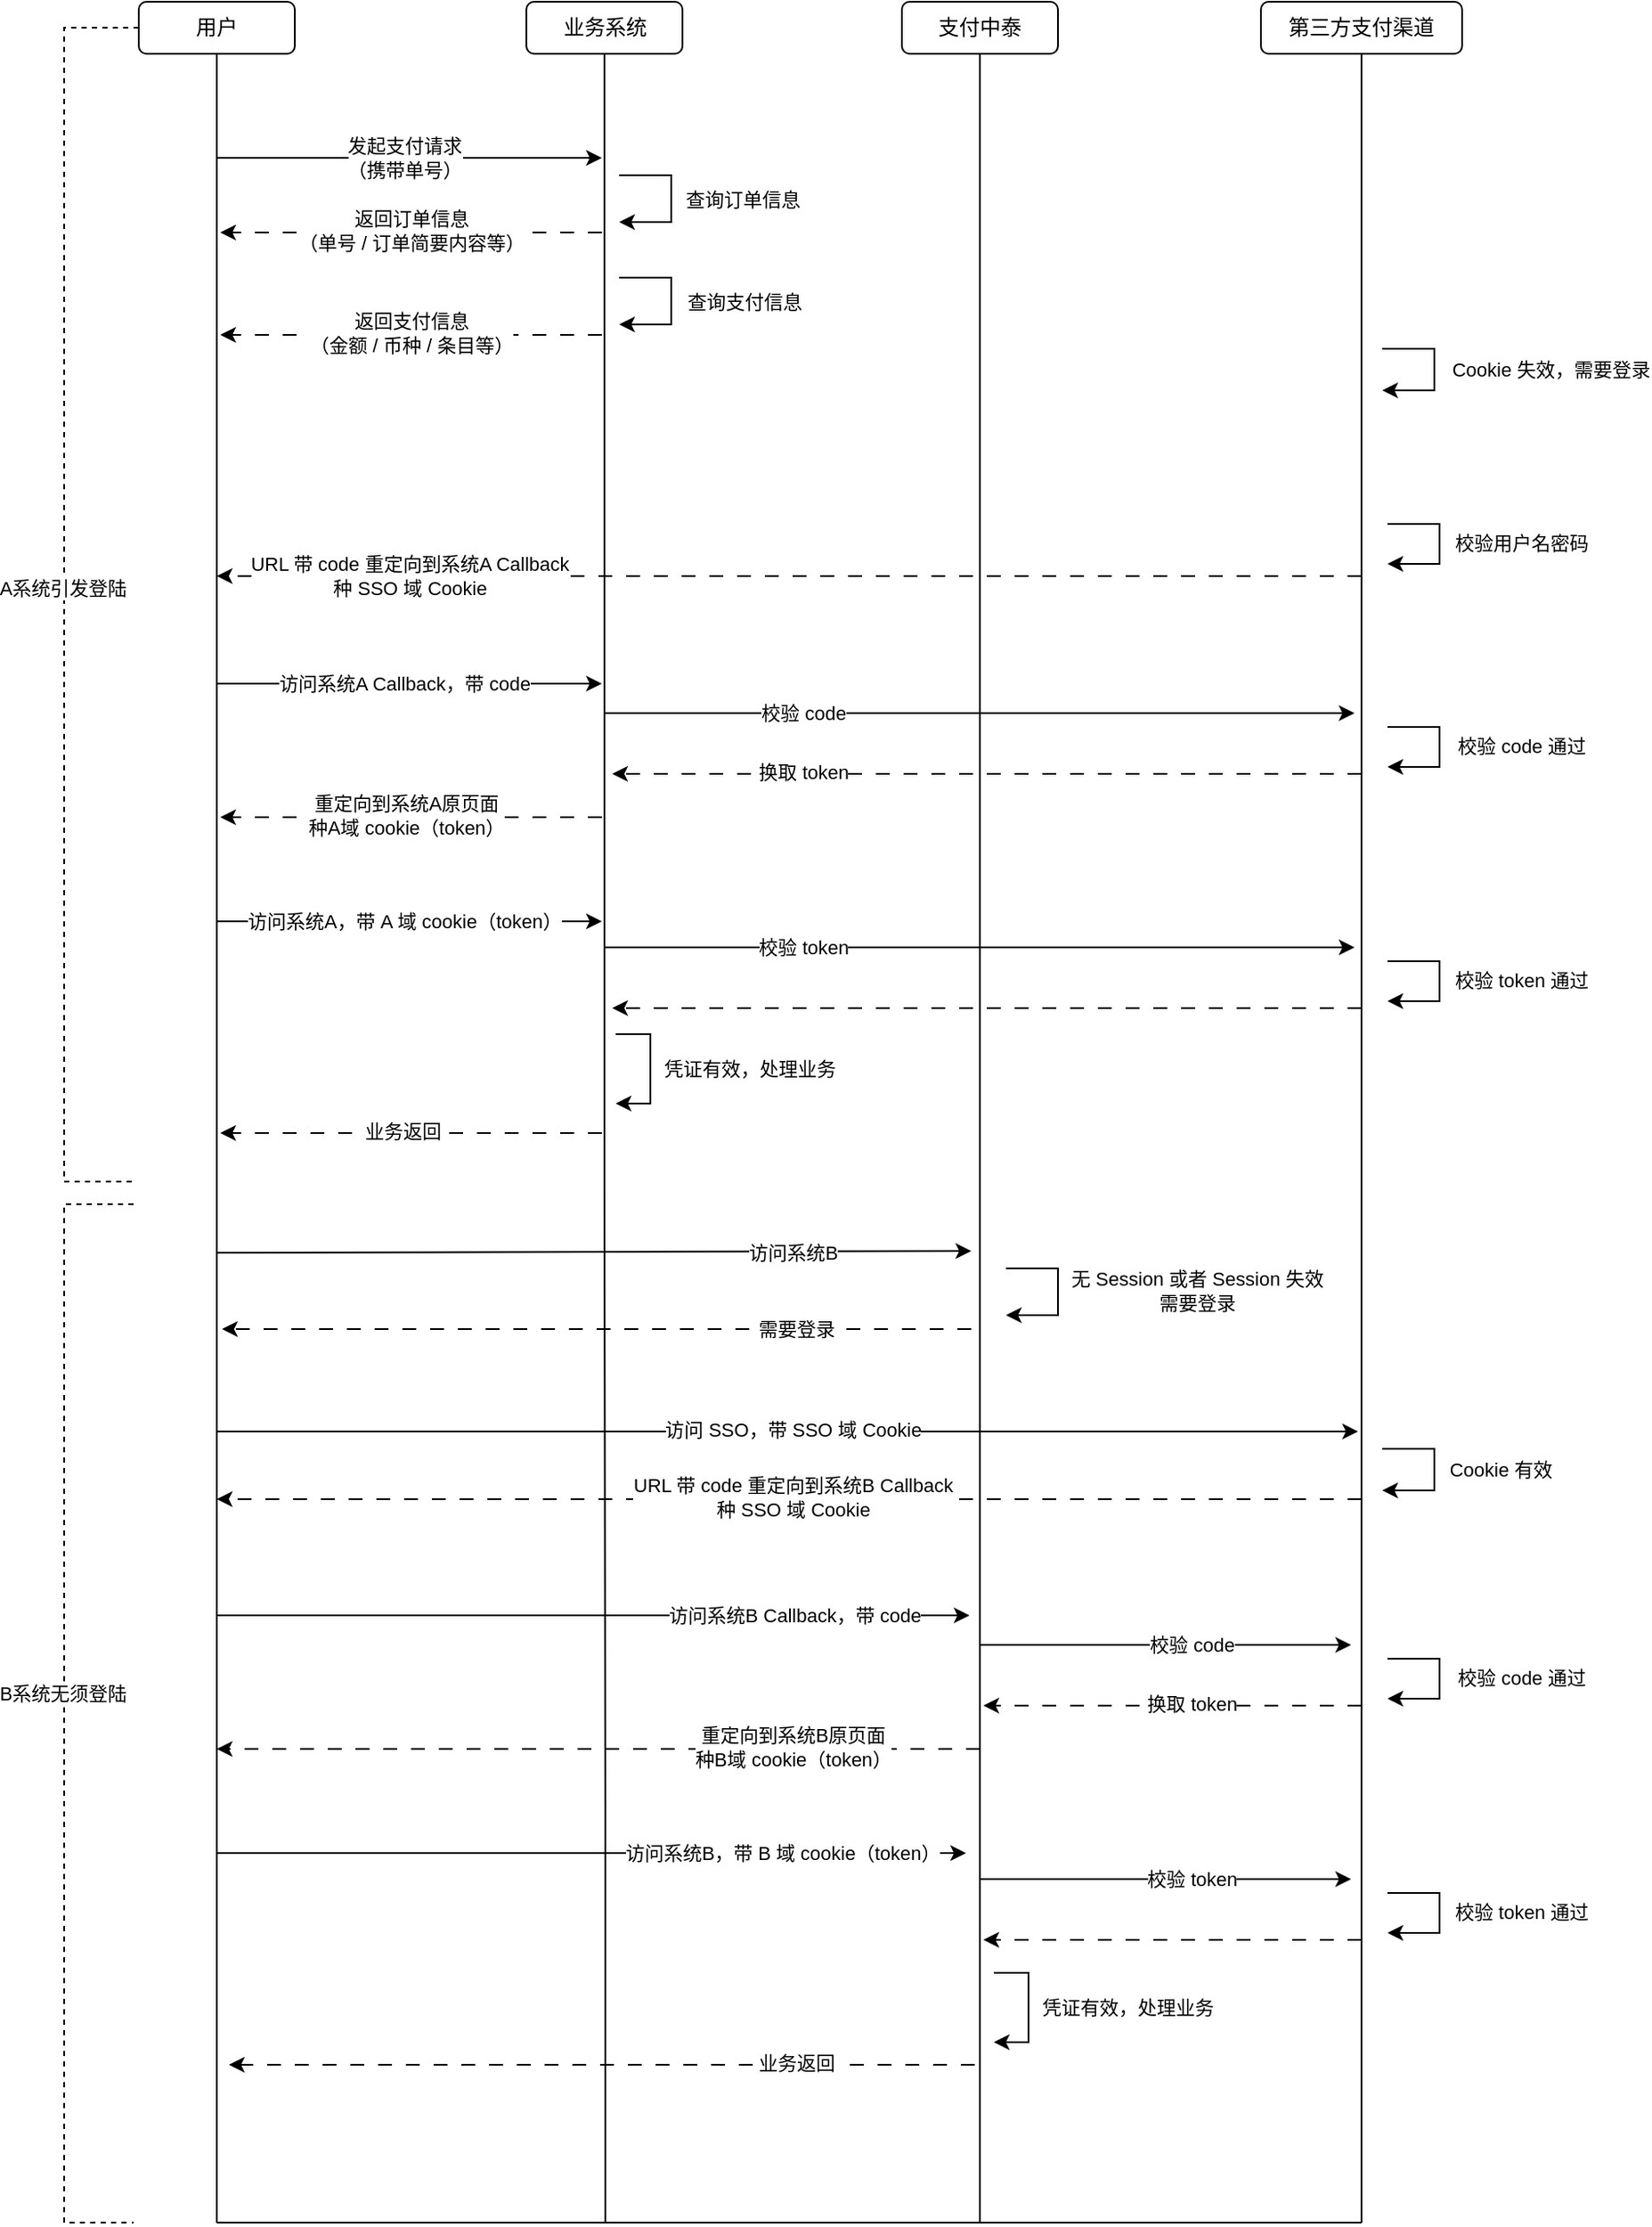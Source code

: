 <mxfile version="26.0.15">
  <diagram name="第 1 页" id="jCKyARXtS3_KU_H70kB-">
    <mxGraphModel dx="663" dy="406" grid="1" gridSize="10" guides="1" tooltips="1" connect="1" arrows="1" fold="1" page="1" pageScale="1" pageWidth="827" pageHeight="1169" math="0" shadow="0">
      <root>
        <mxCell id="0" />
        <mxCell id="1" parent="0" />
        <mxCell id="vybOab_Kj2c5safNkpu3-1" style="edgeStyle=orthogonalEdgeStyle;rounded=0;orthogonalLoop=1;jettySize=auto;html=1;exitX=0.5;exitY=1;exitDx=0;exitDy=0;endArrow=none;endFill=0;" edge="1" parent="1" source="vybOab_Kj2c5safNkpu3-4">
          <mxGeometry relative="1" as="geometry">
            <mxPoint x="528" y="1760" as="targetPoint" />
          </mxGeometry>
        </mxCell>
        <mxCell id="vybOab_Kj2c5safNkpu3-2" style="edgeStyle=orthogonalEdgeStyle;rounded=0;orthogonalLoop=1;jettySize=auto;html=1;strokeColor=default;dashed=1;startArrow=none;startFill=0;endArrow=none;endFill=0;" edge="1" parent="1" source="vybOab_Kj2c5safNkpu3-4">
          <mxGeometry relative="1" as="geometry">
            <mxPoint x="480" y="1160" as="targetPoint" />
            <Array as="points">
              <mxPoint x="440" y="495" />
              <mxPoint x="440" y="1160" />
            </Array>
          </mxGeometry>
        </mxCell>
        <mxCell id="vybOab_Kj2c5safNkpu3-3" value="A系统引发登陆" style="edgeLabel;html=1;align=center;verticalAlign=middle;resizable=0;points=[];" vertex="1" connectable="0" parent="vybOab_Kj2c5safNkpu3-2">
          <mxGeometry x="-0.055" y="-1" relative="1" as="geometry">
            <mxPoint y="12" as="offset" />
          </mxGeometry>
        </mxCell>
        <mxCell id="vybOab_Kj2c5safNkpu3-4" value="用户" style="rounded=1;whiteSpace=wrap;html=1;" vertex="1" parent="1">
          <mxGeometry x="483" y="480" width="90" height="30" as="geometry" />
        </mxCell>
        <mxCell id="vybOab_Kj2c5safNkpu3-5" style="edgeStyle=orthogonalEdgeStyle;rounded=0;orthogonalLoop=1;jettySize=auto;html=1;endArrow=none;endFill=0;" edge="1" parent="1" source="vybOab_Kj2c5safNkpu3-6">
          <mxGeometry relative="1" as="geometry">
            <mxPoint x="752" y="1760" as="targetPoint" />
            <Array as="points">
              <mxPoint x="752" y="1160" />
              <mxPoint x="752" y="1160" />
              <mxPoint x="752" y="1518" />
            </Array>
          </mxGeometry>
        </mxCell>
        <mxCell id="vybOab_Kj2c5safNkpu3-6" value="业务系统" style="rounded=1;whiteSpace=wrap;html=1;" vertex="1" parent="1">
          <mxGeometry x="706.5" y="480" width="90" height="30" as="geometry" />
        </mxCell>
        <mxCell id="vybOab_Kj2c5safNkpu3-7" style="edgeStyle=orthogonalEdgeStyle;rounded=0;orthogonalLoop=1;jettySize=auto;html=1;endArrow=none;endFill=0;" edge="1" parent="1" source="vybOab_Kj2c5safNkpu3-8">
          <mxGeometry relative="1" as="geometry">
            <mxPoint x="968" y="1760" as="targetPoint" />
          </mxGeometry>
        </mxCell>
        <mxCell id="vybOab_Kj2c5safNkpu3-8" value="支付中泰" style="rounded=1;whiteSpace=wrap;html=1;" vertex="1" parent="1">
          <mxGeometry x="923" y="480" width="90" height="30" as="geometry" />
        </mxCell>
        <mxCell id="vybOab_Kj2c5safNkpu3-9" style="edgeStyle=orthogonalEdgeStyle;rounded=0;orthogonalLoop=1;jettySize=auto;html=1;endArrow=none;endFill=0;" edge="1" parent="1" source="vybOab_Kj2c5safNkpu3-10">
          <mxGeometry relative="1" as="geometry">
            <mxPoint x="1188" y="1760" as="targetPoint" />
          </mxGeometry>
        </mxCell>
        <mxCell id="vybOab_Kj2c5safNkpu3-10" value="第三方支付渠道" style="rounded=1;whiteSpace=wrap;html=1;" vertex="1" parent="1">
          <mxGeometry x="1130" y="480" width="116" height="30" as="geometry" />
        </mxCell>
        <mxCell id="vybOab_Kj2c5safNkpu3-11" value="" style="endArrow=classic;html=1;rounded=0;" edge="1" parent="1">
          <mxGeometry width="50" height="50" relative="1" as="geometry">
            <mxPoint x="528" y="570" as="sourcePoint" />
            <mxPoint x="750" y="570" as="targetPoint" />
          </mxGeometry>
        </mxCell>
        <mxCell id="vybOab_Kj2c5safNkpu3-12" value="发起支付请求&lt;div&gt;（携带单号）&lt;/div&gt;" style="edgeLabel;html=1;align=center;verticalAlign=middle;resizable=0;points=[];" vertex="1" connectable="0" parent="vybOab_Kj2c5safNkpu3-11">
          <mxGeometry x="-0.32" y="-1" relative="1" as="geometry">
            <mxPoint x="32" y="-1" as="offset" />
          </mxGeometry>
        </mxCell>
        <mxCell id="vybOab_Kj2c5safNkpu3-13" value="" style="endArrow=classic;html=1;rounded=0;dashed=1;dashPattern=8 8;" edge="1" parent="1">
          <mxGeometry width="50" height="50" relative="1" as="geometry">
            <mxPoint x="750" y="613" as="sourcePoint" />
            <mxPoint x="530" y="613" as="targetPoint" />
          </mxGeometry>
        </mxCell>
        <mxCell id="vybOab_Kj2c5safNkpu3-14" value="返回订单信息&lt;div&gt;（单号 / 订单简要内容等）&lt;/div&gt;" style="edgeLabel;html=1;align=center;verticalAlign=middle;resizable=0;points=[];" vertex="1" connectable="0" parent="vybOab_Kj2c5safNkpu3-13">
          <mxGeometry x="-0.32" y="-1" relative="1" as="geometry">
            <mxPoint x="-35" as="offset" />
          </mxGeometry>
        </mxCell>
        <mxCell id="vybOab_Kj2c5safNkpu3-15" value="" style="endArrow=classic;html=1;rounded=0;" edge="1" parent="1">
          <mxGeometry width="50" height="50" relative="1" as="geometry">
            <mxPoint x="760" y="580" as="sourcePoint" />
            <mxPoint x="760" y="607" as="targetPoint" />
            <Array as="points">
              <mxPoint x="790" y="580" />
              <mxPoint x="790" y="597" />
              <mxPoint x="790" y="607" />
              <mxPoint x="780" y="607" />
            </Array>
          </mxGeometry>
        </mxCell>
        <mxCell id="vybOab_Kj2c5safNkpu3-16" value="查询订单信息" style="edgeLabel;html=1;align=center;verticalAlign=middle;resizable=0;points=[];" vertex="1" connectable="0" parent="vybOab_Kj2c5safNkpu3-15">
          <mxGeometry x="-0.017" y="-1" relative="1" as="geometry">
            <mxPoint x="42" y="1" as="offset" />
          </mxGeometry>
        </mxCell>
        <mxCell id="vybOab_Kj2c5safNkpu3-19" value="" style="endArrow=classic;html=1;rounded=0;" edge="1" parent="1">
          <mxGeometry width="50" height="50" relative="1" as="geometry">
            <mxPoint x="1200" y="680" as="sourcePoint" />
            <mxPoint x="1200" y="704" as="targetPoint" />
            <Array as="points">
              <mxPoint x="1230" y="680" />
              <mxPoint x="1230" y="697" />
              <mxPoint x="1230" y="704" />
              <mxPoint x="1220" y="704" />
            </Array>
          </mxGeometry>
        </mxCell>
        <mxCell id="vybOab_Kj2c5safNkpu3-20" value="Cookie 失效，需要登录" style="edgeLabel;html=1;align=center;verticalAlign=middle;resizable=0;points=[];" vertex="1" connectable="0" parent="vybOab_Kj2c5safNkpu3-19">
          <mxGeometry x="-0.017" y="-1" relative="1" as="geometry">
            <mxPoint x="68" as="offset" />
          </mxGeometry>
        </mxCell>
        <mxCell id="vybOab_Kj2c5safNkpu3-25" value="" style="endArrow=classic;html=1;rounded=0;dashed=1;dashPattern=8 8;" edge="1" parent="1">
          <mxGeometry width="50" height="50" relative="1" as="geometry">
            <mxPoint x="1188" y="811" as="sourcePoint" />
            <mxPoint x="528" y="811" as="targetPoint" />
          </mxGeometry>
        </mxCell>
        <mxCell id="vybOab_Kj2c5safNkpu3-26" value="URL 带 code 重定向到系统A Callback&lt;div&gt;种 SSO 域 Cookie&lt;/div&gt;" style="edgeLabel;html=1;align=center;verticalAlign=middle;resizable=0;points=[];" vertex="1" connectable="0" parent="vybOab_Kj2c5safNkpu3-25">
          <mxGeometry x="-0.32" y="-1" relative="1" as="geometry">
            <mxPoint x="-325" y="1" as="offset" />
          </mxGeometry>
        </mxCell>
        <mxCell id="vybOab_Kj2c5safNkpu3-27" value="" style="endArrow=classic;html=1;rounded=0;" edge="1" parent="1">
          <mxGeometry width="50" height="50" relative="1" as="geometry">
            <mxPoint x="1203" y="781" as="sourcePoint" />
            <mxPoint x="1203" y="804" as="targetPoint" />
            <Array as="points">
              <mxPoint x="1233" y="781" />
              <mxPoint x="1233" y="798" />
              <mxPoint x="1233" y="804" />
              <mxPoint x="1230" y="804" />
              <mxPoint x="1223" y="804" />
            </Array>
          </mxGeometry>
        </mxCell>
        <mxCell id="vybOab_Kj2c5safNkpu3-28" value="校验用户名密码" style="edgeLabel;html=1;align=center;verticalAlign=middle;resizable=0;points=[];" vertex="1" connectable="0" parent="vybOab_Kj2c5safNkpu3-27">
          <mxGeometry x="-0.017" y="-1" relative="1" as="geometry">
            <mxPoint x="48" as="offset" />
          </mxGeometry>
        </mxCell>
        <mxCell id="vybOab_Kj2c5safNkpu3-29" value="" style="endArrow=classic;html=1;rounded=0;" edge="1" parent="1">
          <mxGeometry width="50" height="50" relative="1" as="geometry">
            <mxPoint x="528" y="1201" as="sourcePoint" />
            <mxPoint x="963" y="1200" as="targetPoint" />
          </mxGeometry>
        </mxCell>
        <mxCell id="vybOab_Kj2c5safNkpu3-30" value="访问系统B" style="edgeLabel;html=1;align=center;verticalAlign=middle;resizable=0;points=[];" vertex="1" connectable="0" parent="vybOab_Kj2c5safNkpu3-29">
          <mxGeometry x="-0.517" relative="1" as="geometry">
            <mxPoint x="227" as="offset" />
          </mxGeometry>
        </mxCell>
        <mxCell id="vybOab_Kj2c5safNkpu3-31" value="" style="endArrow=classic;html=1;rounded=0;dashed=1;dashPattern=8 8;" edge="1" parent="1">
          <mxGeometry width="50" height="50" relative="1" as="geometry">
            <mxPoint x="963" y="1245" as="sourcePoint" />
            <mxPoint x="531" y="1245" as="targetPoint" />
          </mxGeometry>
        </mxCell>
        <mxCell id="vybOab_Kj2c5safNkpu3-32" value="需要登录" style="edgeLabel;html=1;align=center;verticalAlign=middle;resizable=0;points=[];" vertex="1" connectable="0" parent="vybOab_Kj2c5safNkpu3-31">
          <mxGeometry x="-0.32" y="-1" relative="1" as="geometry">
            <mxPoint x="46" y="1" as="offset" />
          </mxGeometry>
        </mxCell>
        <mxCell id="vybOab_Kj2c5safNkpu3-33" value="" style="endArrow=classic;html=1;rounded=0;" edge="1" parent="1">
          <mxGeometry width="50" height="50" relative="1" as="geometry">
            <mxPoint x="528" y="873" as="sourcePoint" />
            <mxPoint x="750" y="873" as="targetPoint" />
          </mxGeometry>
        </mxCell>
        <mxCell id="vybOab_Kj2c5safNkpu3-34" value="访问系统A Callback，带 code" style="edgeLabel;html=1;align=center;verticalAlign=middle;resizable=0;points=[];" vertex="1" connectable="0" parent="vybOab_Kj2c5safNkpu3-33">
          <mxGeometry x="-0.32" y="-1" relative="1" as="geometry">
            <mxPoint x="32" y="-1" as="offset" />
          </mxGeometry>
        </mxCell>
        <mxCell id="vybOab_Kj2c5safNkpu3-35" value="" style="endArrow=classic;html=1;rounded=0;" edge="1" parent="1">
          <mxGeometry width="50" height="50" relative="1" as="geometry">
            <mxPoint x="752" y="890" as="sourcePoint" />
            <mxPoint x="1184" y="890" as="targetPoint" />
          </mxGeometry>
        </mxCell>
        <mxCell id="vybOab_Kj2c5safNkpu3-36" value="校验 code" style="edgeLabel;html=1;align=center;verticalAlign=middle;resizable=0;points=[];" vertex="1" connectable="0" parent="vybOab_Kj2c5safNkpu3-35">
          <mxGeometry x="-0.32" y="-1" relative="1" as="geometry">
            <mxPoint x="-33" y="-1" as="offset" />
          </mxGeometry>
        </mxCell>
        <mxCell id="vybOab_Kj2c5safNkpu3-37" value="" style="endArrow=classic;html=1;rounded=0;dashed=1;dashPattern=8 8;" edge="1" parent="1">
          <mxGeometry width="50" height="50" relative="1" as="geometry">
            <mxPoint x="1188" y="925" as="sourcePoint" />
            <mxPoint x="756" y="925" as="targetPoint" />
          </mxGeometry>
        </mxCell>
        <mxCell id="vybOab_Kj2c5safNkpu3-38" value="换取 token" style="edgeLabel;html=1;align=center;verticalAlign=middle;resizable=0;points=[];" vertex="1" connectable="0" parent="vybOab_Kj2c5safNkpu3-37">
          <mxGeometry x="-0.32" y="-1" relative="1" as="geometry">
            <mxPoint x="-175" as="offset" />
          </mxGeometry>
        </mxCell>
        <mxCell id="vybOab_Kj2c5safNkpu3-39" value="" style="endArrow=classic;html=1;rounded=0;dashed=1;dashPattern=8 8;" edge="1" parent="1">
          <mxGeometry width="50" height="50" relative="1" as="geometry">
            <mxPoint x="750" y="950" as="sourcePoint" />
            <mxPoint x="530" y="950" as="targetPoint" />
          </mxGeometry>
        </mxCell>
        <mxCell id="vybOab_Kj2c5safNkpu3-40" value="重定向到系统A原页面&lt;div&gt;种A域 cookie（token）&lt;/div&gt;" style="edgeLabel;html=1;align=center;verticalAlign=middle;resizable=0;points=[];" vertex="1" connectable="0" parent="vybOab_Kj2c5safNkpu3-39">
          <mxGeometry x="-0.32" y="-1" relative="1" as="geometry">
            <mxPoint x="-38" as="offset" />
          </mxGeometry>
        </mxCell>
        <mxCell id="vybOab_Kj2c5safNkpu3-41" value="" style="endArrow=classic;html=1;rounded=0;" edge="1" parent="1">
          <mxGeometry width="50" height="50" relative="1" as="geometry">
            <mxPoint x="1203" y="898" as="sourcePoint" />
            <mxPoint x="1203" y="921" as="targetPoint" />
            <Array as="points">
              <mxPoint x="1233" y="898" />
              <mxPoint x="1233" y="915" />
              <mxPoint x="1233" y="921" />
              <mxPoint x="1230" y="921" />
              <mxPoint x="1223" y="921" />
            </Array>
          </mxGeometry>
        </mxCell>
        <mxCell id="vybOab_Kj2c5safNkpu3-42" value="校验 code 通过" style="edgeLabel;html=1;align=center;verticalAlign=middle;resizable=0;points=[];" vertex="1" connectable="0" parent="vybOab_Kj2c5safNkpu3-41">
          <mxGeometry x="-0.017" y="-1" relative="1" as="geometry">
            <mxPoint x="48" as="offset" />
          </mxGeometry>
        </mxCell>
        <mxCell id="vybOab_Kj2c5safNkpu3-43" value="" style="endArrow=classic;html=1;rounded=0;" edge="1" parent="1">
          <mxGeometry width="50" height="50" relative="1" as="geometry">
            <mxPoint x="528" y="1010" as="sourcePoint" />
            <mxPoint x="750" y="1010" as="targetPoint" />
          </mxGeometry>
        </mxCell>
        <mxCell id="vybOab_Kj2c5safNkpu3-44" value="访问系统A，带 A 域 cookie（token）" style="edgeLabel;html=1;align=center;verticalAlign=middle;resizable=0;points=[];" vertex="1" connectable="0" parent="vybOab_Kj2c5safNkpu3-43">
          <mxGeometry x="-0.32" y="-1" relative="1" as="geometry">
            <mxPoint x="32" y="-1" as="offset" />
          </mxGeometry>
        </mxCell>
        <mxCell id="vybOab_Kj2c5safNkpu3-45" value="" style="endArrow=classic;html=1;rounded=0;" edge="1" parent="1">
          <mxGeometry width="50" height="50" relative="1" as="geometry">
            <mxPoint x="752" y="1025" as="sourcePoint" />
            <mxPoint x="1184" y="1025" as="targetPoint" />
          </mxGeometry>
        </mxCell>
        <mxCell id="vybOab_Kj2c5safNkpu3-46" value="校验 token" style="edgeLabel;html=1;align=center;verticalAlign=middle;resizable=0;points=[];" vertex="1" connectable="0" parent="vybOab_Kj2c5safNkpu3-45">
          <mxGeometry x="-0.32" y="-1" relative="1" as="geometry">
            <mxPoint x="-33" y="-1" as="offset" />
          </mxGeometry>
        </mxCell>
        <mxCell id="vybOab_Kj2c5safNkpu3-47" value="" style="endArrow=classic;html=1;rounded=0;dashed=1;dashPattern=8 8;" edge="1" parent="1">
          <mxGeometry width="50" height="50" relative="1" as="geometry">
            <mxPoint x="1188" y="1060" as="sourcePoint" />
            <mxPoint x="756" y="1060" as="targetPoint" />
          </mxGeometry>
        </mxCell>
        <mxCell id="vybOab_Kj2c5safNkpu3-48" value="" style="endArrow=classic;html=1;rounded=0;" edge="1" parent="1">
          <mxGeometry width="50" height="50" relative="1" as="geometry">
            <mxPoint x="1203" y="1033" as="sourcePoint" />
            <mxPoint x="1203" y="1056" as="targetPoint" />
            <Array as="points">
              <mxPoint x="1233" y="1033" />
              <mxPoint x="1233" y="1050" />
              <mxPoint x="1233" y="1056" />
              <mxPoint x="1230" y="1056" />
              <mxPoint x="1223" y="1056" />
            </Array>
          </mxGeometry>
        </mxCell>
        <mxCell id="vybOab_Kj2c5safNkpu3-49" value="校验 token&amp;nbsp;通过" style="edgeLabel;html=1;align=center;verticalAlign=middle;resizable=0;points=[];" vertex="1" connectable="0" parent="vybOab_Kj2c5safNkpu3-48">
          <mxGeometry x="-0.017" y="-1" relative="1" as="geometry">
            <mxPoint x="48" as="offset" />
          </mxGeometry>
        </mxCell>
        <mxCell id="vybOab_Kj2c5safNkpu3-50" value="" style="endArrow=classic;html=1;rounded=0;" edge="1" parent="1">
          <mxGeometry width="50" height="50" relative="1" as="geometry">
            <mxPoint x="758" y="1075" as="sourcePoint" />
            <mxPoint x="758" y="1115" as="targetPoint" />
            <Array as="points">
              <mxPoint x="778" y="1075" />
              <mxPoint x="778" y="1095" />
              <mxPoint x="778" y="1115" />
            </Array>
          </mxGeometry>
        </mxCell>
        <mxCell id="vybOab_Kj2c5safNkpu3-51" value="凭证有效，处理业务" style="edgeLabel;html=1;align=center;verticalAlign=middle;resizable=0;points=[];" vertex="1" connectable="0" parent="vybOab_Kj2c5safNkpu3-50">
          <mxGeometry x="-0.017" y="-1" relative="1" as="geometry">
            <mxPoint x="58" as="offset" />
          </mxGeometry>
        </mxCell>
        <mxCell id="vybOab_Kj2c5safNkpu3-52" value="" style="endArrow=classic;html=1;rounded=0;dashed=1;dashPattern=8 8;" edge="1" parent="1">
          <mxGeometry width="50" height="50" relative="1" as="geometry">
            <mxPoint x="750" y="1132" as="sourcePoint" />
            <mxPoint x="530" y="1132" as="targetPoint" />
          </mxGeometry>
        </mxCell>
        <mxCell id="vybOab_Kj2c5safNkpu3-53" value="业务返回" style="edgeLabel;html=1;align=center;verticalAlign=middle;resizable=0;points=[];" vertex="1" connectable="0" parent="vybOab_Kj2c5safNkpu3-52">
          <mxGeometry x="-0.32" y="-1" relative="1" as="geometry">
            <mxPoint x="-40" as="offset" />
          </mxGeometry>
        </mxCell>
        <mxCell id="vybOab_Kj2c5safNkpu3-54" style="edgeStyle=orthogonalEdgeStyle;rounded=0;orthogonalLoop=1;jettySize=auto;html=1;strokeColor=default;dashed=1;startArrow=none;startFill=0;endArrow=none;endFill=0;" edge="1" parent="1">
          <mxGeometry relative="1" as="geometry">
            <mxPoint x="480" y="1760" as="targetPoint" />
            <mxPoint x="480" y="1173" as="sourcePoint" />
            <Array as="points">
              <mxPoint x="440" y="1173" />
              <mxPoint x="440" y="1760" />
            </Array>
          </mxGeometry>
        </mxCell>
        <mxCell id="vybOab_Kj2c5safNkpu3-55" value="B系统无须登陆" style="edgeLabel;html=1;align=center;verticalAlign=middle;resizable=0;points=[];" vertex="1" connectable="0" parent="vybOab_Kj2c5safNkpu3-54">
          <mxGeometry x="-0.055" y="-1" relative="1" as="geometry">
            <mxPoint y="7" as="offset" />
          </mxGeometry>
        </mxCell>
        <mxCell id="vybOab_Kj2c5safNkpu3-56" value="" style="endArrow=classic;html=1;rounded=0;" edge="1" parent="1">
          <mxGeometry width="50" height="50" relative="1" as="geometry">
            <mxPoint x="983" y="1210" as="sourcePoint" />
            <mxPoint x="983" y="1237" as="targetPoint" />
            <Array as="points">
              <mxPoint x="1013" y="1210" />
              <mxPoint x="1013" y="1227" />
              <mxPoint x="1013" y="1237" />
              <mxPoint x="1003" y="1237" />
            </Array>
          </mxGeometry>
        </mxCell>
        <mxCell id="vybOab_Kj2c5safNkpu3-57" value="无 Session 或者 Session 失效&lt;div&gt;需要登录&lt;/div&gt;" style="edgeLabel;html=1;align=center;verticalAlign=middle;resizable=0;points=[];" vertex="1" connectable="0" parent="vybOab_Kj2c5safNkpu3-56">
          <mxGeometry x="-0.017" y="-1" relative="1" as="geometry">
            <mxPoint x="81" as="offset" />
          </mxGeometry>
        </mxCell>
        <mxCell id="vybOab_Kj2c5safNkpu3-58" value="" style="endArrow=classic;html=1;rounded=0;" edge="1" parent="1">
          <mxGeometry width="50" height="50" relative="1" as="geometry">
            <mxPoint x="528" y="1304" as="sourcePoint" />
            <mxPoint x="1186" y="1304" as="targetPoint" />
          </mxGeometry>
        </mxCell>
        <mxCell id="vybOab_Kj2c5safNkpu3-59" value="访问 SSO，带 SSO 域 Cookie" style="edgeLabel;html=1;align=center;verticalAlign=middle;resizable=0;points=[];" vertex="1" connectable="0" parent="vybOab_Kj2c5safNkpu3-58">
          <mxGeometry x="-0.32" y="-1" relative="1" as="geometry">
            <mxPoint x="108" y="-2" as="offset" />
          </mxGeometry>
        </mxCell>
        <mxCell id="vybOab_Kj2c5safNkpu3-60" value="" style="endArrow=classic;html=1;rounded=0;" edge="1" parent="1">
          <mxGeometry width="50" height="50" relative="1" as="geometry">
            <mxPoint x="1200" y="1314" as="sourcePoint" />
            <mxPoint x="1200" y="1338" as="targetPoint" />
            <Array as="points">
              <mxPoint x="1230" y="1314" />
              <mxPoint x="1230" y="1331" />
              <mxPoint x="1230" y="1338" />
              <mxPoint x="1220" y="1338" />
            </Array>
          </mxGeometry>
        </mxCell>
        <mxCell id="vybOab_Kj2c5safNkpu3-61" value="Cookie 有效" style="edgeLabel;html=1;align=center;verticalAlign=middle;resizable=0;points=[];" vertex="1" connectable="0" parent="vybOab_Kj2c5safNkpu3-60">
          <mxGeometry x="-0.017" y="-1" relative="1" as="geometry">
            <mxPoint x="39" as="offset" />
          </mxGeometry>
        </mxCell>
        <mxCell id="vybOab_Kj2c5safNkpu3-62" value="" style="endArrow=classic;html=1;rounded=0;dashed=1;dashPattern=8 8;" edge="1" parent="1">
          <mxGeometry width="50" height="50" relative="1" as="geometry">
            <mxPoint x="1188" y="1343" as="sourcePoint" />
            <mxPoint x="528" y="1343" as="targetPoint" />
          </mxGeometry>
        </mxCell>
        <mxCell id="vybOab_Kj2c5safNkpu3-63" value="URL 带 code 重定向到系统B Callback&lt;div&gt;种 SSO 域 Cookie&lt;/div&gt;" style="edgeLabel;html=1;align=center;verticalAlign=middle;resizable=0;points=[];" vertex="1" connectable="0" parent="vybOab_Kj2c5safNkpu3-62">
          <mxGeometry x="-0.32" y="-1" relative="1" as="geometry">
            <mxPoint x="-104" as="offset" />
          </mxGeometry>
        </mxCell>
        <mxCell id="vybOab_Kj2c5safNkpu3-64" value="" style="endArrow=classic;html=1;rounded=0;" edge="1" parent="1">
          <mxGeometry width="50" height="50" relative="1" as="geometry">
            <mxPoint x="528" y="1410" as="sourcePoint" />
            <mxPoint x="962" y="1410" as="targetPoint" />
          </mxGeometry>
        </mxCell>
        <mxCell id="vybOab_Kj2c5safNkpu3-65" value="访问系统B Callback，带 code" style="edgeLabel;html=1;align=center;verticalAlign=middle;resizable=0;points=[];" vertex="1" connectable="0" parent="vybOab_Kj2c5safNkpu3-64">
          <mxGeometry x="-0.32" y="-1" relative="1" as="geometry">
            <mxPoint x="185" y="-1" as="offset" />
          </mxGeometry>
        </mxCell>
        <mxCell id="vybOab_Kj2c5safNkpu3-66" value="" style="endArrow=classic;html=1;rounded=0;" edge="1" parent="1">
          <mxGeometry width="50" height="50" relative="1" as="geometry">
            <mxPoint x="968" y="1427" as="sourcePoint" />
            <mxPoint x="1182" y="1427" as="targetPoint" />
          </mxGeometry>
        </mxCell>
        <mxCell id="vybOab_Kj2c5safNkpu3-67" value="校验 code" style="edgeLabel;html=1;align=center;verticalAlign=middle;resizable=0;points=[];" vertex="1" connectable="0" parent="vybOab_Kj2c5safNkpu3-66">
          <mxGeometry x="-0.32" y="-1" relative="1" as="geometry">
            <mxPoint x="49" y="-1" as="offset" />
          </mxGeometry>
        </mxCell>
        <mxCell id="vybOab_Kj2c5safNkpu3-68" value="" style="endArrow=classic;html=1;rounded=0;dashed=1;dashPattern=8 8;" edge="1" parent="1">
          <mxGeometry width="50" height="50" relative="1" as="geometry">
            <mxPoint x="1188" y="1462" as="sourcePoint" />
            <mxPoint x="970" y="1462" as="targetPoint" />
          </mxGeometry>
        </mxCell>
        <mxCell id="vybOab_Kj2c5safNkpu3-69" value="换取 token" style="edgeLabel;html=1;align=center;verticalAlign=middle;resizable=0;points=[];" vertex="1" connectable="0" parent="vybOab_Kj2c5safNkpu3-68">
          <mxGeometry x="-0.32" y="-1" relative="1" as="geometry">
            <mxPoint x="-24" as="offset" />
          </mxGeometry>
        </mxCell>
        <mxCell id="vybOab_Kj2c5safNkpu3-70" value="" style="endArrow=classic;html=1;rounded=0;dashed=1;dashPattern=8 8;" edge="1" parent="1">
          <mxGeometry width="50" height="50" relative="1" as="geometry">
            <mxPoint x="968" y="1487" as="sourcePoint" />
            <mxPoint x="528" y="1487" as="targetPoint" />
          </mxGeometry>
        </mxCell>
        <mxCell id="vybOab_Kj2c5safNkpu3-71" value="重定向到系统B原页面&lt;div&gt;&lt;span style=&quot;background-color: light-dark(#ffffff, var(--ge-dark-color, #121212)); color: light-dark(rgb(0, 0, 0), rgb(255, 255, 255));&quot;&gt;种B域 cookie（&lt;/span&gt;token&lt;span style=&quot;background-color: light-dark(#ffffff, var(--ge-dark-color, #121212)); color: light-dark(rgb(0, 0, 0), rgb(255, 255, 255));&quot;&gt;）&lt;/span&gt;&lt;/div&gt;" style="edgeLabel;html=1;align=center;verticalAlign=middle;resizable=0;points=[];" vertex="1" connectable="0" parent="vybOab_Kj2c5safNkpu3-70">
          <mxGeometry x="-0.32" y="-1" relative="1" as="geometry">
            <mxPoint x="41" as="offset" />
          </mxGeometry>
        </mxCell>
        <mxCell id="vybOab_Kj2c5safNkpu3-72" value="" style="endArrow=classic;html=1;rounded=0;" edge="1" parent="1">
          <mxGeometry width="50" height="50" relative="1" as="geometry">
            <mxPoint x="1203" y="1435" as="sourcePoint" />
            <mxPoint x="1203" y="1458" as="targetPoint" />
            <Array as="points">
              <mxPoint x="1233" y="1435" />
              <mxPoint x="1233" y="1452" />
              <mxPoint x="1233" y="1458" />
              <mxPoint x="1230" y="1458" />
              <mxPoint x="1223" y="1458" />
            </Array>
          </mxGeometry>
        </mxCell>
        <mxCell id="vybOab_Kj2c5safNkpu3-73" value="校验 code 通过" style="edgeLabel;html=1;align=center;verticalAlign=middle;resizable=0;points=[];" vertex="1" connectable="0" parent="vybOab_Kj2c5safNkpu3-72">
          <mxGeometry x="-0.017" y="-1" relative="1" as="geometry">
            <mxPoint x="48" as="offset" />
          </mxGeometry>
        </mxCell>
        <mxCell id="vybOab_Kj2c5safNkpu3-74" value="" style="endArrow=classic;html=1;rounded=0;" edge="1" parent="1">
          <mxGeometry width="50" height="50" relative="1" as="geometry">
            <mxPoint x="528" y="1547" as="sourcePoint" />
            <mxPoint x="960" y="1547" as="targetPoint" />
          </mxGeometry>
        </mxCell>
        <mxCell id="vybOab_Kj2c5safNkpu3-75" value="访问系统B，带 B 域 cookie（token）" style="edgeLabel;html=1;align=center;verticalAlign=middle;resizable=0;points=[];" vertex="1" connectable="0" parent="vybOab_Kj2c5safNkpu3-74">
          <mxGeometry x="-0.32" y="-1" relative="1" as="geometry">
            <mxPoint x="179" y="-1" as="offset" />
          </mxGeometry>
        </mxCell>
        <mxCell id="vybOab_Kj2c5safNkpu3-76" value="" style="endArrow=classic;html=1;rounded=0;" edge="1" parent="1">
          <mxGeometry width="50" height="50" relative="1" as="geometry">
            <mxPoint x="968" y="1562" as="sourcePoint" />
            <mxPoint x="1182" y="1562" as="targetPoint" />
          </mxGeometry>
        </mxCell>
        <mxCell id="vybOab_Kj2c5safNkpu3-77" value="校验 token" style="edgeLabel;html=1;align=center;verticalAlign=middle;resizable=0;points=[];" vertex="1" connectable="0" parent="vybOab_Kj2c5safNkpu3-76">
          <mxGeometry x="-0.32" y="-1" relative="1" as="geometry">
            <mxPoint x="49" y="-1" as="offset" />
          </mxGeometry>
        </mxCell>
        <mxCell id="vybOab_Kj2c5safNkpu3-78" value="" style="endArrow=classic;html=1;rounded=0;dashed=1;dashPattern=8 8;" edge="1" parent="1">
          <mxGeometry width="50" height="50" relative="1" as="geometry">
            <mxPoint x="1188" y="1597" as="sourcePoint" />
            <mxPoint x="970" y="1597" as="targetPoint" />
          </mxGeometry>
        </mxCell>
        <mxCell id="vybOab_Kj2c5safNkpu3-79" value="" style="endArrow=classic;html=1;rounded=0;" edge="1" parent="1">
          <mxGeometry width="50" height="50" relative="1" as="geometry">
            <mxPoint x="1203" y="1570" as="sourcePoint" />
            <mxPoint x="1203" y="1593" as="targetPoint" />
            <Array as="points">
              <mxPoint x="1233" y="1570" />
              <mxPoint x="1233" y="1587" />
              <mxPoint x="1233" y="1593" />
              <mxPoint x="1230" y="1593" />
              <mxPoint x="1223" y="1593" />
            </Array>
          </mxGeometry>
        </mxCell>
        <mxCell id="vybOab_Kj2c5safNkpu3-80" value="校验 token 通过" style="edgeLabel;html=1;align=center;verticalAlign=middle;resizable=0;points=[];" vertex="1" connectable="0" parent="vybOab_Kj2c5safNkpu3-79">
          <mxGeometry x="-0.017" y="-1" relative="1" as="geometry">
            <mxPoint x="48" as="offset" />
          </mxGeometry>
        </mxCell>
        <mxCell id="vybOab_Kj2c5safNkpu3-81" value="" style="endArrow=classic;html=1;rounded=0;" edge="1" parent="1">
          <mxGeometry width="50" height="50" relative="1" as="geometry">
            <mxPoint x="976" y="1616" as="sourcePoint" />
            <mxPoint x="976" y="1656" as="targetPoint" />
            <Array as="points">
              <mxPoint x="996" y="1616" />
              <mxPoint x="996" y="1636" />
              <mxPoint x="996" y="1656" />
            </Array>
          </mxGeometry>
        </mxCell>
        <mxCell id="vybOab_Kj2c5safNkpu3-82" value="凭证有效，处理业务" style="edgeLabel;html=1;align=center;verticalAlign=middle;resizable=0;points=[];" vertex="1" connectable="0" parent="vybOab_Kj2c5safNkpu3-81">
          <mxGeometry x="-0.017" y="-1" relative="1" as="geometry">
            <mxPoint x="58" as="offset" />
          </mxGeometry>
        </mxCell>
        <mxCell id="vybOab_Kj2c5safNkpu3-83" value="" style="endArrow=classic;html=1;rounded=0;dashed=1;dashPattern=8 8;" edge="1" parent="1">
          <mxGeometry width="50" height="50" relative="1" as="geometry">
            <mxPoint x="965" y="1669" as="sourcePoint" />
            <mxPoint x="535" y="1669" as="targetPoint" />
          </mxGeometry>
        </mxCell>
        <mxCell id="vybOab_Kj2c5safNkpu3-84" value="业务返回" style="edgeLabel;html=1;align=center;verticalAlign=middle;resizable=0;points=[];" vertex="1" connectable="0" parent="vybOab_Kj2c5safNkpu3-83">
          <mxGeometry x="-0.32" y="-1" relative="1" as="geometry">
            <mxPoint x="43" as="offset" />
          </mxGeometry>
        </mxCell>
        <mxCell id="vybOab_Kj2c5safNkpu3-85" value="" style="endArrow=none;html=1;rounded=0;" edge="1" parent="1">
          <mxGeometry width="50" height="50" relative="1" as="geometry">
            <mxPoint x="528" y="1760" as="sourcePoint" />
            <mxPoint x="1188" y="1760" as="targetPoint" />
          </mxGeometry>
        </mxCell>
        <mxCell id="vybOab_Kj2c5safNkpu3-88" value="" style="endArrow=classic;html=1;rounded=0;dashed=1;dashPattern=8 8;" edge="1" parent="1">
          <mxGeometry width="50" height="50" relative="1" as="geometry">
            <mxPoint x="750" y="672" as="sourcePoint" />
            <mxPoint x="530" y="672" as="targetPoint" />
          </mxGeometry>
        </mxCell>
        <mxCell id="vybOab_Kj2c5safNkpu3-89" value="返回支付信息&lt;div&gt;（金额 / 币种 / 条目等）&lt;/div&gt;" style="edgeLabel;html=1;align=center;verticalAlign=middle;resizable=0;points=[];" vertex="1" connectable="0" parent="vybOab_Kj2c5safNkpu3-88">
          <mxGeometry x="-0.32" y="-1" relative="1" as="geometry">
            <mxPoint x="-35" as="offset" />
          </mxGeometry>
        </mxCell>
        <mxCell id="vybOab_Kj2c5safNkpu3-90" value="" style="endArrow=classic;html=1;rounded=0;" edge="1" parent="1">
          <mxGeometry width="50" height="50" relative="1" as="geometry">
            <mxPoint x="760" y="639" as="sourcePoint" />
            <mxPoint x="760" y="666" as="targetPoint" />
            <Array as="points">
              <mxPoint x="790" y="639" />
              <mxPoint x="790" y="656" />
              <mxPoint x="790" y="666" />
              <mxPoint x="780" y="666" />
            </Array>
          </mxGeometry>
        </mxCell>
        <mxCell id="vybOab_Kj2c5safNkpu3-91" value="查询支付信息" style="edgeLabel;html=1;align=center;verticalAlign=middle;resizable=0;points=[];" vertex="1" connectable="0" parent="vybOab_Kj2c5safNkpu3-90">
          <mxGeometry x="-0.017" y="-1" relative="1" as="geometry">
            <mxPoint x="43" y="1" as="offset" />
          </mxGeometry>
        </mxCell>
      </root>
    </mxGraphModel>
  </diagram>
</mxfile>
